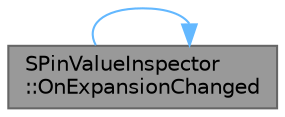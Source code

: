 digraph "SPinValueInspector::OnExpansionChanged"
{
 // INTERACTIVE_SVG=YES
 // LATEX_PDF_SIZE
  bgcolor="transparent";
  edge [fontname=Helvetica,fontsize=10,labelfontname=Helvetica,labelfontsize=10];
  node [fontname=Helvetica,fontsize=10,shape=box,height=0.2,width=0.4];
  rankdir="LR";
  Node1 [id="Node000001",label="SPinValueInspector\l::OnExpansionChanged",height=0.2,width=0.4,color="gray40", fillcolor="grey60", style="filled", fontcolor="black",tooltip="requests the constrained box be resized"];
  Node1 -> Node1 [id="edge1_Node000001_Node000001",color="steelblue1",style="solid",tooltip=" "];
}
